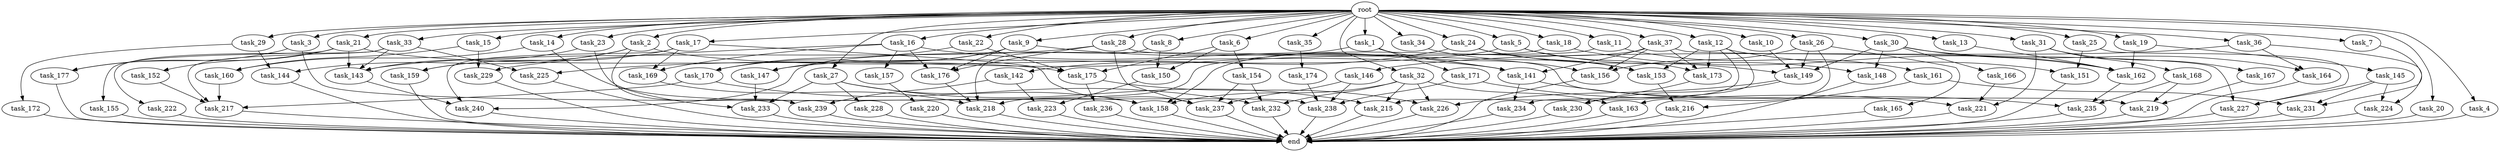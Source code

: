digraph G {
  root [size="0.000000"];
  task_11 [size="1024.000000"];
  task_234 [size="764504178688.000000"];
  task_239 [size="1245540515840.000000"];
  task_233 [size="944892805120.000000"];
  task_2 [size="1024.000000"];
  task_21 [size="1024.000000"];
  task_164 [size="292057776128.000000"];
  task_23 [size="1024.000000"];
  task_35 [size="1024.000000"];
  task_162 [size="1065151889408.000000"];
  task_33 [size="1024.000000"];
  task_176 [size="893353197568.000000"];
  task_232 [size="1151051235328.000000"];
  task_217 [size="1666447310848.000000"];
  task_231 [size="927712935936.000000"];
  task_14 [size="1024.000000"];
  task_157 [size="309237645312.000000"];
  task_141 [size="1769526525952.000000"];
  task_145 [size="695784701952.000000"];
  task_3 [size="1024.000000"];
  task_236 [size="309237645312.000000"];
  task_221 [size="841813590016.000000"];
  task_152 [size="34359738368.000000"];
  task_226 [size="601295421440.000000"];
  task_225 [size="627065225216.000000"];
  task_18 [size="1024.000000"];
  task_28 [size="1024.000000"];
  task_147 [size="687194767360.000000"];
  task_22 [size="1024.000000"];
  task_165 [size="137438953472.000000"];
  task_216 [size="893353197568.000000"];
  task_5 [size="1024.000000"];
  task_156 [size="901943132160.000000"];
  task_30 [size="1024.000000"];
  task_150 [size="1279900254208.000000"];
  task_155 [size="34359738368.000000"];
  task_173 [size="901943132160.000000"];
  task_224 [size="111669149696.000000"];
  task_220 [size="420906795008.000000"];
  task_215 [size="1185410973696.000000"];
  task_9 [size="1024.000000"];
  task_168 [size="77309411328.000000"];
  task_27 [size="1024.000000"];
  task_238 [size="2138893713408.000000"];
  task_158 [size="1400159338496.000000"];
  task_29 [size="1024.000000"];
  task_34 [size="1024.000000"];
  task_166 [size="214748364800.000000"];
  task_37 [size="1024.000000"];
  task_169 [size="858993459200.000000"];
  task_227 [size="944892805120.000000"];
  task_160 [size="343597383680.000000"];
  task_230 [size="498216206336.000000"];
  task_151 [size="1245540515840.000000"];
  task_146 [size="77309411328.000000"];
  task_163 [size="352187318272.000000"];
  task_172 [size="137438953472.000000"];
  task_175 [size="764504178688.000000"];
  task_8 [size="1024.000000"];
  task_154 [size="420906795008.000000"];
  task_15 [size="1024.000000"];
  task_24 [size="1024.000000"];
  task_159 [size="1245540515840.000000"];
  task_167 [size="77309411328.000000"];
  task_31 [size="1024.000000"];
  task_12 [size="1024.000000"];
  task_32 [size="1024.000000"];
  task_222 [size="77309411328.000000"];
  task_171 [size="549755813888.000000"];
  end [size="0.000000"];
  task_10 [size="1024.000000"];
  task_223 [size="1408749273088.000000"];
  task_219 [size="893353197568.000000"];
  task_1 [size="1024.000000"];
  task_20 [size="1024.000000"];
  task_4 [size="1024.000000"];
  task_13 [size="1024.000000"];
  task_36 [size="1024.000000"];
  task_170 [size="858993459200.000000"];
  task_235 [size="901943132160.000000"];
  task_16 [size="1024.000000"];
  task_144 [size="833223655424.000000"];
  task_177 [size="893353197568.000000"];
  task_143 [size="695784701952.000000"];
  task_228 [size="420906795008.000000"];
  task_26 [size="1024.000000"];
  task_25 [size="1024.000000"];
  task_149 [size="601295421440.000000"];
  task_19 [size="1024.000000"];
  task_229 [size="343597383680.000000"];
  task_161 [size="34359738368.000000"];
  task_153 [size="1314259992576.000000"];
  task_148 [size="352187318272.000000"];
  task_17 [size="1024.000000"];
  task_237 [size="970662608896.000000"];
  task_240 [size="764504178688.000000"];
  task_6 [size="1024.000000"];
  task_7 [size="1024.000000"];
  task_142 [size="214748364800.000000"];
  task_218 [size="1803886264320.000000"];
  task_174 [size="214748364800.000000"];

  root -> task_11 [size="1.000000"];
  root -> task_28 [size="1.000000"];
  root -> task_10 [size="1.000000"];
  root -> task_20 [size="1.000000"];
  root -> task_2 [size="1.000000"];
  root -> task_4 [size="1.000000"];
  root -> task_13 [size="1.000000"];
  root -> task_21 [size="1.000000"];
  root -> task_16 [size="1.000000"];
  root -> task_22 [size="1.000000"];
  root -> task_15 [size="1.000000"];
  root -> task_36 [size="1.000000"];
  root -> task_33 [size="1.000000"];
  root -> task_1 [size="1.000000"];
  root -> task_5 [size="1.000000"];
  root -> task_14 [size="1.000000"];
  root -> task_18 [size="1.000000"];
  root -> task_26 [size="1.000000"];
  root -> task_6 [size="1.000000"];
  root -> task_25 [size="1.000000"];
  root -> task_24 [size="1.000000"];
  root -> task_9 [size="1.000000"];
  root -> task_23 [size="1.000000"];
  root -> task_3 [size="1.000000"];
  root -> task_19 [size="1.000000"];
  root -> task_27 [size="1.000000"];
  root -> task_35 [size="1.000000"];
  root -> task_17 [size="1.000000"];
  root -> task_31 [size="1.000000"];
  root -> task_12 [size="1.000000"];
  root -> task_32 [size="1.000000"];
  root -> task_34 [size="1.000000"];
  root -> task_37 [size="1.000000"];
  root -> task_30 [size="1.000000"];
  root -> task_8 [size="1.000000"];
  root -> task_7 [size="1.000000"];
  root -> task_29 [size="1.000000"];
  task_11 -> task_161 [size="33554432.000000"];
  task_11 -> task_218 [size="33554432.000000"];
  task_234 -> end [size="1.000000"];
  task_239 -> end [size="1.000000"];
  task_233 -> end [size="1.000000"];
  task_2 -> task_141 [size="679477248.000000"];
  task_2 -> task_239 [size="679477248.000000"];
  task_2 -> task_159 [size="679477248.000000"];
  task_2 -> task_144 [size="679477248.000000"];
  task_21 -> task_155 [size="33554432.000000"];
  task_21 -> task_143 [size="33554432.000000"];
  task_21 -> task_152 [size="33554432.000000"];
  task_21 -> task_177 [size="33554432.000000"];
  task_21 -> task_175 [size="33554432.000000"];
  task_164 -> end [size="1.000000"];
  task_23 -> task_143 [size="536870912.000000"];
  task_23 -> task_158 [size="536870912.000000"];
  task_35 -> task_174 [size="209715200.000000"];
  task_162 -> task_235 [size="134217728.000000"];
  task_33 -> task_143 [size="75497472.000000"];
  task_33 -> task_217 [size="75497472.000000"];
  task_33 -> task_222 [size="75497472.000000"];
  task_33 -> task_225 [size="75497472.000000"];
  task_176 -> task_218 [size="679477248.000000"];
  task_232 -> end [size="1.000000"];
  task_217 -> end [size="1.000000"];
  task_231 -> end [size="1.000000"];
  task_14 -> task_160 [size="301989888.000000"];
  task_14 -> task_233 [size="301989888.000000"];
  task_157 -> task_220 [size="411041792.000000"];
  task_141 -> task_235 [size="209715200.000000"];
  task_141 -> task_234 [size="209715200.000000"];
  task_145 -> task_227 [size="33554432.000000"];
  task_145 -> task_224 [size="33554432.000000"];
  task_145 -> task_231 [size="33554432.000000"];
  task_3 -> task_238 [size="838860800.000000"];
  task_3 -> task_177 [size="838860800.000000"];
  task_236 -> end [size="1.000000"];
  task_221 -> end [size="1.000000"];
  task_152 -> task_217 [size="679477248.000000"];
  task_226 -> end [size="1.000000"];
  task_225 -> end [size="1.000000"];
  task_18 -> task_162 [size="75497472.000000"];
  task_18 -> task_240 [size="75497472.000000"];
  task_28 -> task_143 [size="33554432.000000"];
  task_28 -> task_176 [size="33554432.000000"];
  task_28 -> task_219 [size="33554432.000000"];
  task_28 -> task_237 [size="33554432.000000"];
  task_147 -> task_233 [size="209715200.000000"];
  task_22 -> task_175 [size="301989888.000000"];
  task_22 -> task_170 [size="301989888.000000"];
  task_165 -> end [size="1.000000"];
  task_216 -> end [size="1.000000"];
  task_5 -> task_147 [size="134217728.000000"];
  task_5 -> task_148 [size="134217728.000000"];
  task_5 -> task_173 [size="134217728.000000"];
  task_156 -> end [size="1.000000"];
  task_30 -> task_164 [size="209715200.000000"];
  task_30 -> task_148 [size="209715200.000000"];
  task_30 -> task_149 [size="209715200.000000"];
  task_30 -> task_162 [size="209715200.000000"];
  task_30 -> task_166 [size="209715200.000000"];
  task_150 -> task_223 [size="838860800.000000"];
  task_155 -> end [size="1.000000"];
  task_173 -> task_230 [size="411041792.000000"];
  task_224 -> end [size="1.000000"];
  task_220 -> end [size="1.000000"];
  task_215 -> end [size="1.000000"];
  task_9 -> task_147 [size="536870912.000000"];
  task_9 -> task_176 [size="536870912.000000"];
  task_9 -> task_141 [size="536870912.000000"];
  task_9 -> task_170 [size="536870912.000000"];
  task_168 -> task_235 [size="536870912.000000"];
  task_168 -> task_219 [size="536870912.000000"];
  task_27 -> task_228 [size="411041792.000000"];
  task_27 -> task_158 [size="411041792.000000"];
  task_27 -> task_233 [size="411041792.000000"];
  task_27 -> task_215 [size="411041792.000000"];
  task_238 -> end [size="1.000000"];
  task_158 -> end [size="1.000000"];
  task_29 -> task_172 [size="134217728.000000"];
  task_29 -> task_144 [size="134217728.000000"];
  task_34 -> task_153 [size="536870912.000000"];
  task_166 -> task_221 [size="209715200.000000"];
  task_37 -> task_227 [size="209715200.000000"];
  task_37 -> task_158 [size="209715200.000000"];
  task_37 -> task_141 [size="209715200.000000"];
  task_37 -> task_156 [size="209715200.000000"];
  task_37 -> task_173 [size="209715200.000000"];
  task_169 -> task_218 [size="209715200.000000"];
  task_227 -> end [size="1.000000"];
  task_160 -> task_217 [size="33554432.000000"];
  task_230 -> end [size="1.000000"];
  task_151 -> end [size="1.000000"];
  task_146 -> task_238 [size="301989888.000000"];
  task_146 -> task_237 [size="301989888.000000"];
  task_163 -> end [size="1.000000"];
  task_172 -> end [size="1.000000"];
  task_175 -> task_226 [size="301989888.000000"];
  task_175 -> task_236 [size="301989888.000000"];
  task_8 -> task_150 [size="838860800.000000"];
  task_8 -> task_218 [size="838860800.000000"];
  task_154 -> task_237 [size="75497472.000000"];
  task_154 -> task_232 [size="75497472.000000"];
  task_15 -> task_229 [size="33554432.000000"];
  task_15 -> task_160 [size="33554432.000000"];
  task_24 -> task_149 [size="209715200.000000"];
  task_24 -> task_142 [size="209715200.000000"];
  task_24 -> task_153 [size="209715200.000000"];
  task_159 -> end [size="1.000000"];
  task_167 -> task_219 [size="301989888.000000"];
  task_31 -> task_221 [size="75497472.000000"];
  task_31 -> task_168 [size="75497472.000000"];
  task_31 -> task_167 [size="75497472.000000"];
  task_12 -> task_173 [size="536870912.000000"];
  task_12 -> task_234 [size="536870912.000000"];
  task_12 -> task_151 [size="536870912.000000"];
  task_12 -> task_153 [size="536870912.000000"];
  task_12 -> task_215 [size="536870912.000000"];
  task_32 -> task_158 [size="209715200.000000"];
  task_32 -> task_163 [size="209715200.000000"];
  task_32 -> task_215 [size="209715200.000000"];
  task_32 -> task_226 [size="209715200.000000"];
  task_32 -> task_232 [size="209715200.000000"];
  task_222 -> end [size="1.000000"];
  task_171 -> task_221 [size="536870912.000000"];
  task_171 -> task_238 [size="536870912.000000"];
  task_10 -> task_149 [size="33554432.000000"];
  task_223 -> end [size="1.000000"];
  task_219 -> end [size="1.000000"];
  task_1 -> task_171 [size="536870912.000000"];
  task_1 -> task_156 [size="536870912.000000"];
  task_1 -> task_225 [size="536870912.000000"];
  task_20 -> end [size="1.000000"];
  task_4 -> end [size="1.000000"];
  task_13 -> task_162 [size="75497472.000000"];
  task_36 -> task_164 [size="75497472.000000"];
  task_36 -> task_146 [size="75497472.000000"];
  task_36 -> task_224 [size="75497472.000000"];
  task_170 -> task_217 [size="838860800.000000"];
  task_170 -> task_232 [size="838860800.000000"];
  task_235 -> end [size="1.000000"];
  task_16 -> task_229 [size="301989888.000000"];
  task_16 -> task_157 [size="301989888.000000"];
  task_16 -> task_169 [size="301989888.000000"];
  task_16 -> task_141 [size="301989888.000000"];
  task_16 -> task_176 [size="301989888.000000"];
  task_144 -> end [size="1.000000"];
  task_177 -> end [size="1.000000"];
  task_143 -> task_240 [size="134217728.000000"];
  task_228 -> end [size="1.000000"];
  task_26 -> task_156 [size="134217728.000000"];
  task_26 -> task_149 [size="134217728.000000"];
  task_26 -> task_165 [size="134217728.000000"];
  task_26 -> task_163 [size="134217728.000000"];
  task_25 -> task_227 [size="679477248.000000"];
  task_25 -> task_151 [size="679477248.000000"];
  task_149 -> task_230 [size="75497472.000000"];
  task_149 -> task_226 [size="75497472.000000"];
  task_19 -> task_145 [size="679477248.000000"];
  task_19 -> task_162 [size="679477248.000000"];
  task_229 -> end [size="1.000000"];
  task_161 -> task_231 [size="33554432.000000"];
  task_161 -> task_216 [size="33554432.000000"];
  task_153 -> task_216 [size="838860800.000000"];
  task_148 -> end [size="1.000000"];
  task_17 -> task_169 [size="536870912.000000"];
  task_17 -> task_159 [size="536870912.000000"];
  task_17 -> task_237 [size="536870912.000000"];
  task_17 -> task_240 [size="536870912.000000"];
  task_237 -> end [size="1.000000"];
  task_240 -> end [size="1.000000"];
  task_6 -> task_154 [size="411041792.000000"];
  task_6 -> task_150 [size="411041792.000000"];
  task_6 -> task_175 [size="411041792.000000"];
  task_7 -> task_231 [size="838860800.000000"];
  task_142 -> task_239 [size="536870912.000000"];
  task_142 -> task_223 [size="536870912.000000"];
  task_218 -> end [size="1.000000"];
  task_174 -> task_238 [size="411041792.000000"];
}

